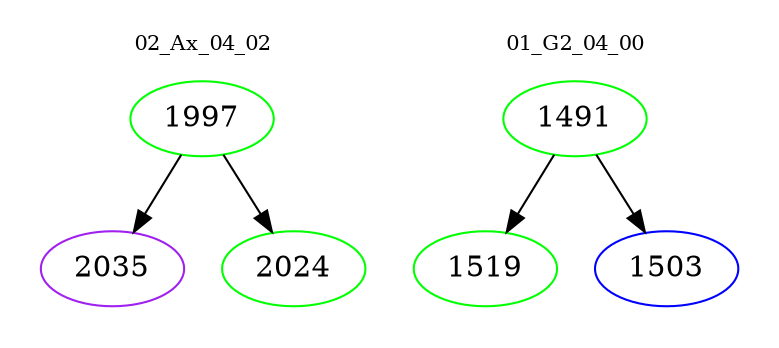 digraph{
subgraph cluster_0 {
color = white
label = "02_Ax_04_02";
fontsize=10;
T0_1997 [label="1997", color="green"]
T0_1997 -> T0_2035 [color="black"]
T0_2035 [label="2035", color="purple"]
T0_1997 -> T0_2024 [color="black"]
T0_2024 [label="2024", color="green"]
}
subgraph cluster_1 {
color = white
label = "01_G2_04_00";
fontsize=10;
T1_1491 [label="1491", color="green"]
T1_1491 -> T1_1519 [color="black"]
T1_1519 [label="1519", color="green"]
T1_1491 -> T1_1503 [color="black"]
T1_1503 [label="1503", color="blue"]
}
}
